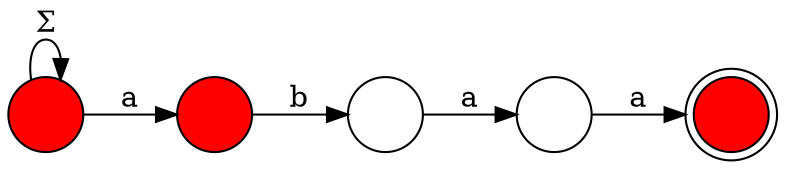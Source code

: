 digraph NFA {
	rankdir = "LR";

	node [
		shape = "circle";
		style = "filled";
		fillcolor = white;
		label = "";
	];

	0 [ fillcolor = red ];
	1 [ fillcolor = red ];
	4 [ fillcolor = red ];

	0 -> 0 [ label = "Σ" ];
	0 -> 1 [ label = "a" ];
	1 -> 2 [ label = "b" ];
	2 -> 3 [ label = "a" ];
	3 -> 4 [ label = "a" ];

	4 [
		shape = "doublecircle";
	];

}
